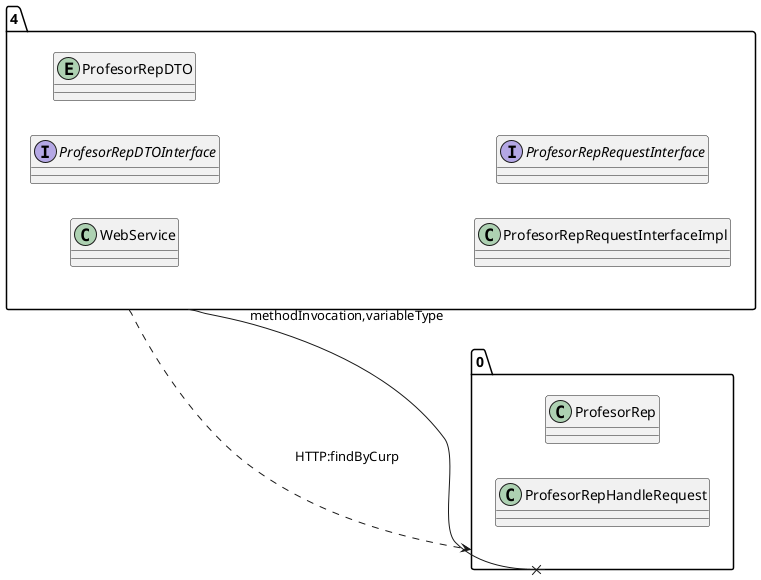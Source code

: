 @startuml 
allow_mixing
left to right direction
package "4"{
class WebService
interface ProfesorRepDTOInterface
entity ProfesorRepDTO
class ProfesorRepRequestInterfaceImpl
interface ProfesorRepRequestInterface

}
package "0"{
class ProfesorRep
class ProfesorRepHandleRequest

}
"4" --x "0":methodInvocation,variableType
"4" ..> "0":HTTP:findByCurp
@enduml